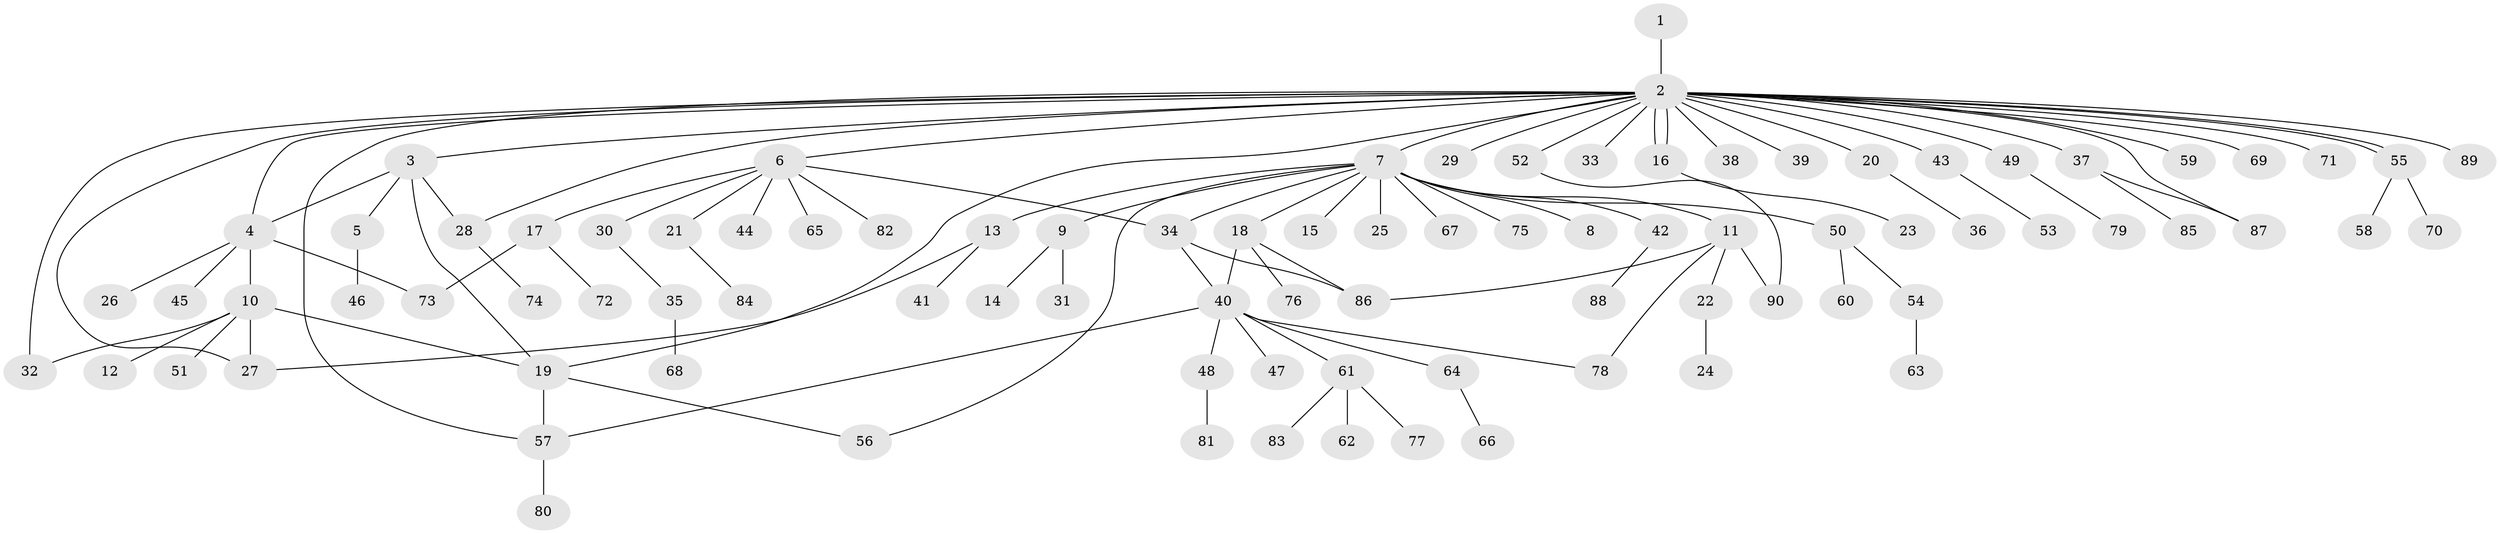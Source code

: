 // Generated by graph-tools (version 1.1) at 2025/26/03/09/25 03:26:03]
// undirected, 90 vertices, 109 edges
graph export_dot {
graph [start="1"]
  node [color=gray90,style=filled];
  1;
  2;
  3;
  4;
  5;
  6;
  7;
  8;
  9;
  10;
  11;
  12;
  13;
  14;
  15;
  16;
  17;
  18;
  19;
  20;
  21;
  22;
  23;
  24;
  25;
  26;
  27;
  28;
  29;
  30;
  31;
  32;
  33;
  34;
  35;
  36;
  37;
  38;
  39;
  40;
  41;
  42;
  43;
  44;
  45;
  46;
  47;
  48;
  49;
  50;
  51;
  52;
  53;
  54;
  55;
  56;
  57;
  58;
  59;
  60;
  61;
  62;
  63;
  64;
  65;
  66;
  67;
  68;
  69;
  70;
  71;
  72;
  73;
  74;
  75;
  76;
  77;
  78;
  79;
  80;
  81;
  82;
  83;
  84;
  85;
  86;
  87;
  88;
  89;
  90;
  1 -- 2;
  2 -- 3;
  2 -- 4;
  2 -- 6;
  2 -- 7;
  2 -- 16;
  2 -- 16;
  2 -- 19;
  2 -- 20;
  2 -- 27;
  2 -- 28;
  2 -- 29;
  2 -- 32;
  2 -- 33;
  2 -- 37;
  2 -- 38;
  2 -- 39;
  2 -- 43;
  2 -- 49;
  2 -- 52;
  2 -- 55;
  2 -- 55;
  2 -- 57;
  2 -- 59;
  2 -- 69;
  2 -- 71;
  2 -- 87;
  2 -- 89;
  3 -- 4;
  3 -- 5;
  3 -- 19;
  3 -- 28;
  4 -- 10;
  4 -- 26;
  4 -- 45;
  4 -- 73;
  5 -- 46;
  6 -- 17;
  6 -- 21;
  6 -- 30;
  6 -- 34;
  6 -- 44;
  6 -- 65;
  6 -- 82;
  7 -- 8;
  7 -- 9;
  7 -- 11;
  7 -- 13;
  7 -- 15;
  7 -- 18;
  7 -- 25;
  7 -- 34;
  7 -- 42;
  7 -- 50;
  7 -- 56;
  7 -- 67;
  7 -- 75;
  9 -- 14;
  9 -- 31;
  10 -- 12;
  10 -- 19;
  10 -- 27;
  10 -- 32;
  10 -- 51;
  11 -- 22;
  11 -- 78;
  11 -- 86;
  11 -- 90;
  13 -- 27;
  13 -- 41;
  16 -- 23;
  17 -- 72;
  17 -- 73;
  18 -- 40;
  18 -- 76;
  18 -- 86;
  19 -- 56;
  19 -- 57;
  20 -- 36;
  21 -- 84;
  22 -- 24;
  28 -- 74;
  30 -- 35;
  34 -- 40;
  34 -- 86;
  35 -- 68;
  37 -- 85;
  37 -- 87;
  40 -- 47;
  40 -- 48;
  40 -- 57;
  40 -- 61;
  40 -- 64;
  40 -- 78;
  42 -- 88;
  43 -- 53;
  48 -- 81;
  49 -- 79;
  50 -- 54;
  50 -- 60;
  52 -- 90;
  54 -- 63;
  55 -- 58;
  55 -- 70;
  57 -- 80;
  61 -- 62;
  61 -- 77;
  61 -- 83;
  64 -- 66;
}
